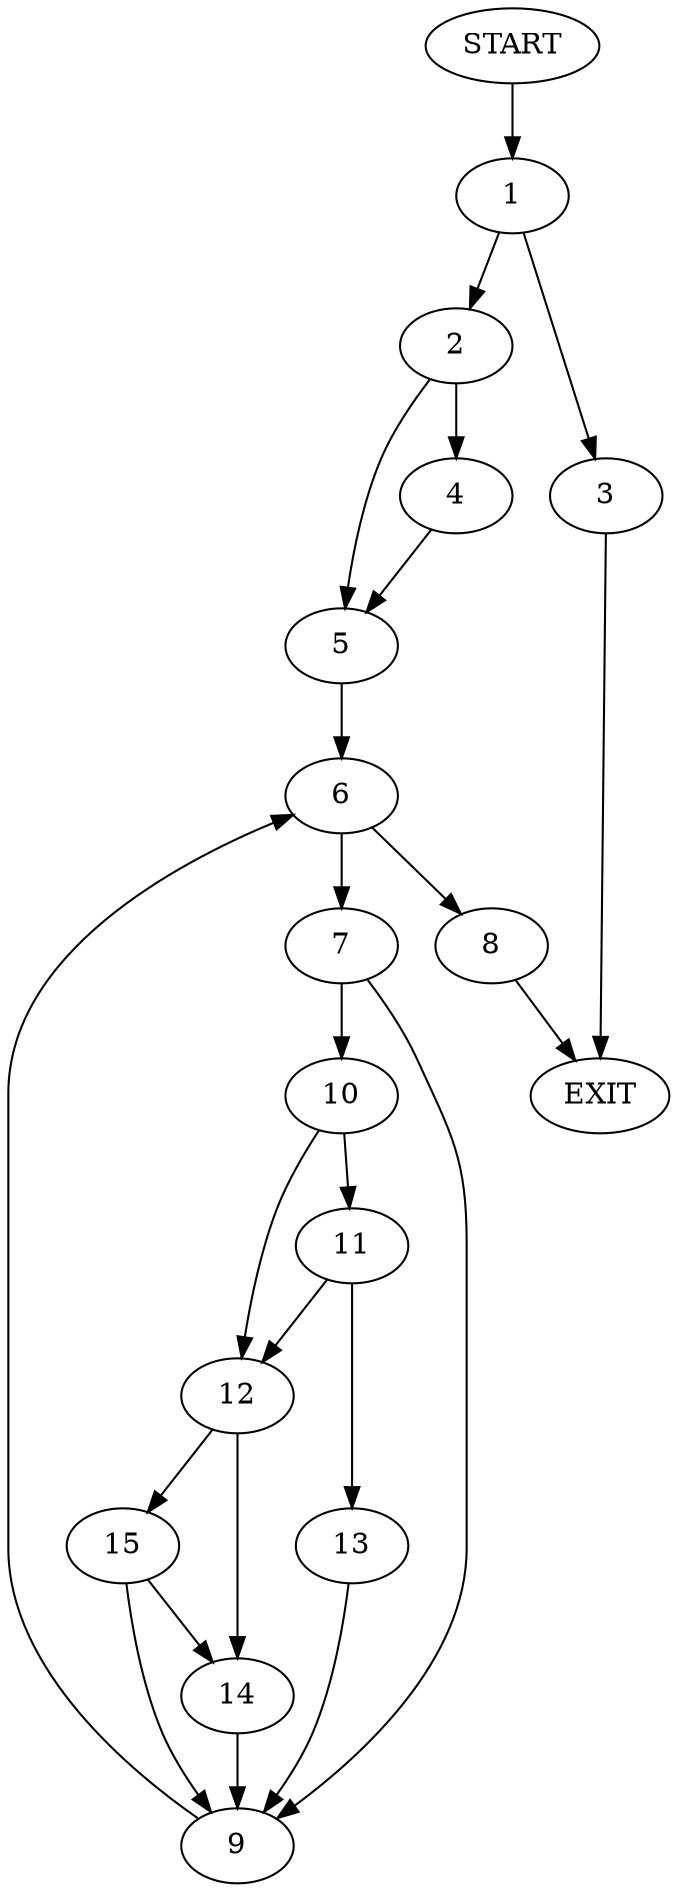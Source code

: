 digraph {
0 [label="START"]
16 [label="EXIT"]
0 -> 1
1 -> 2
1 -> 3
2 -> 4
2 -> 5
3 -> 16
4 -> 5
5 -> 6
6 -> 7
6 -> 8
7 -> 9
7 -> 10
8 -> 16
10 -> 11
10 -> 12
9 -> 6
11 -> 12
11 -> 13
12 -> 14
12 -> 15
13 -> 9
14 -> 9
15 -> 9
15 -> 14
}
